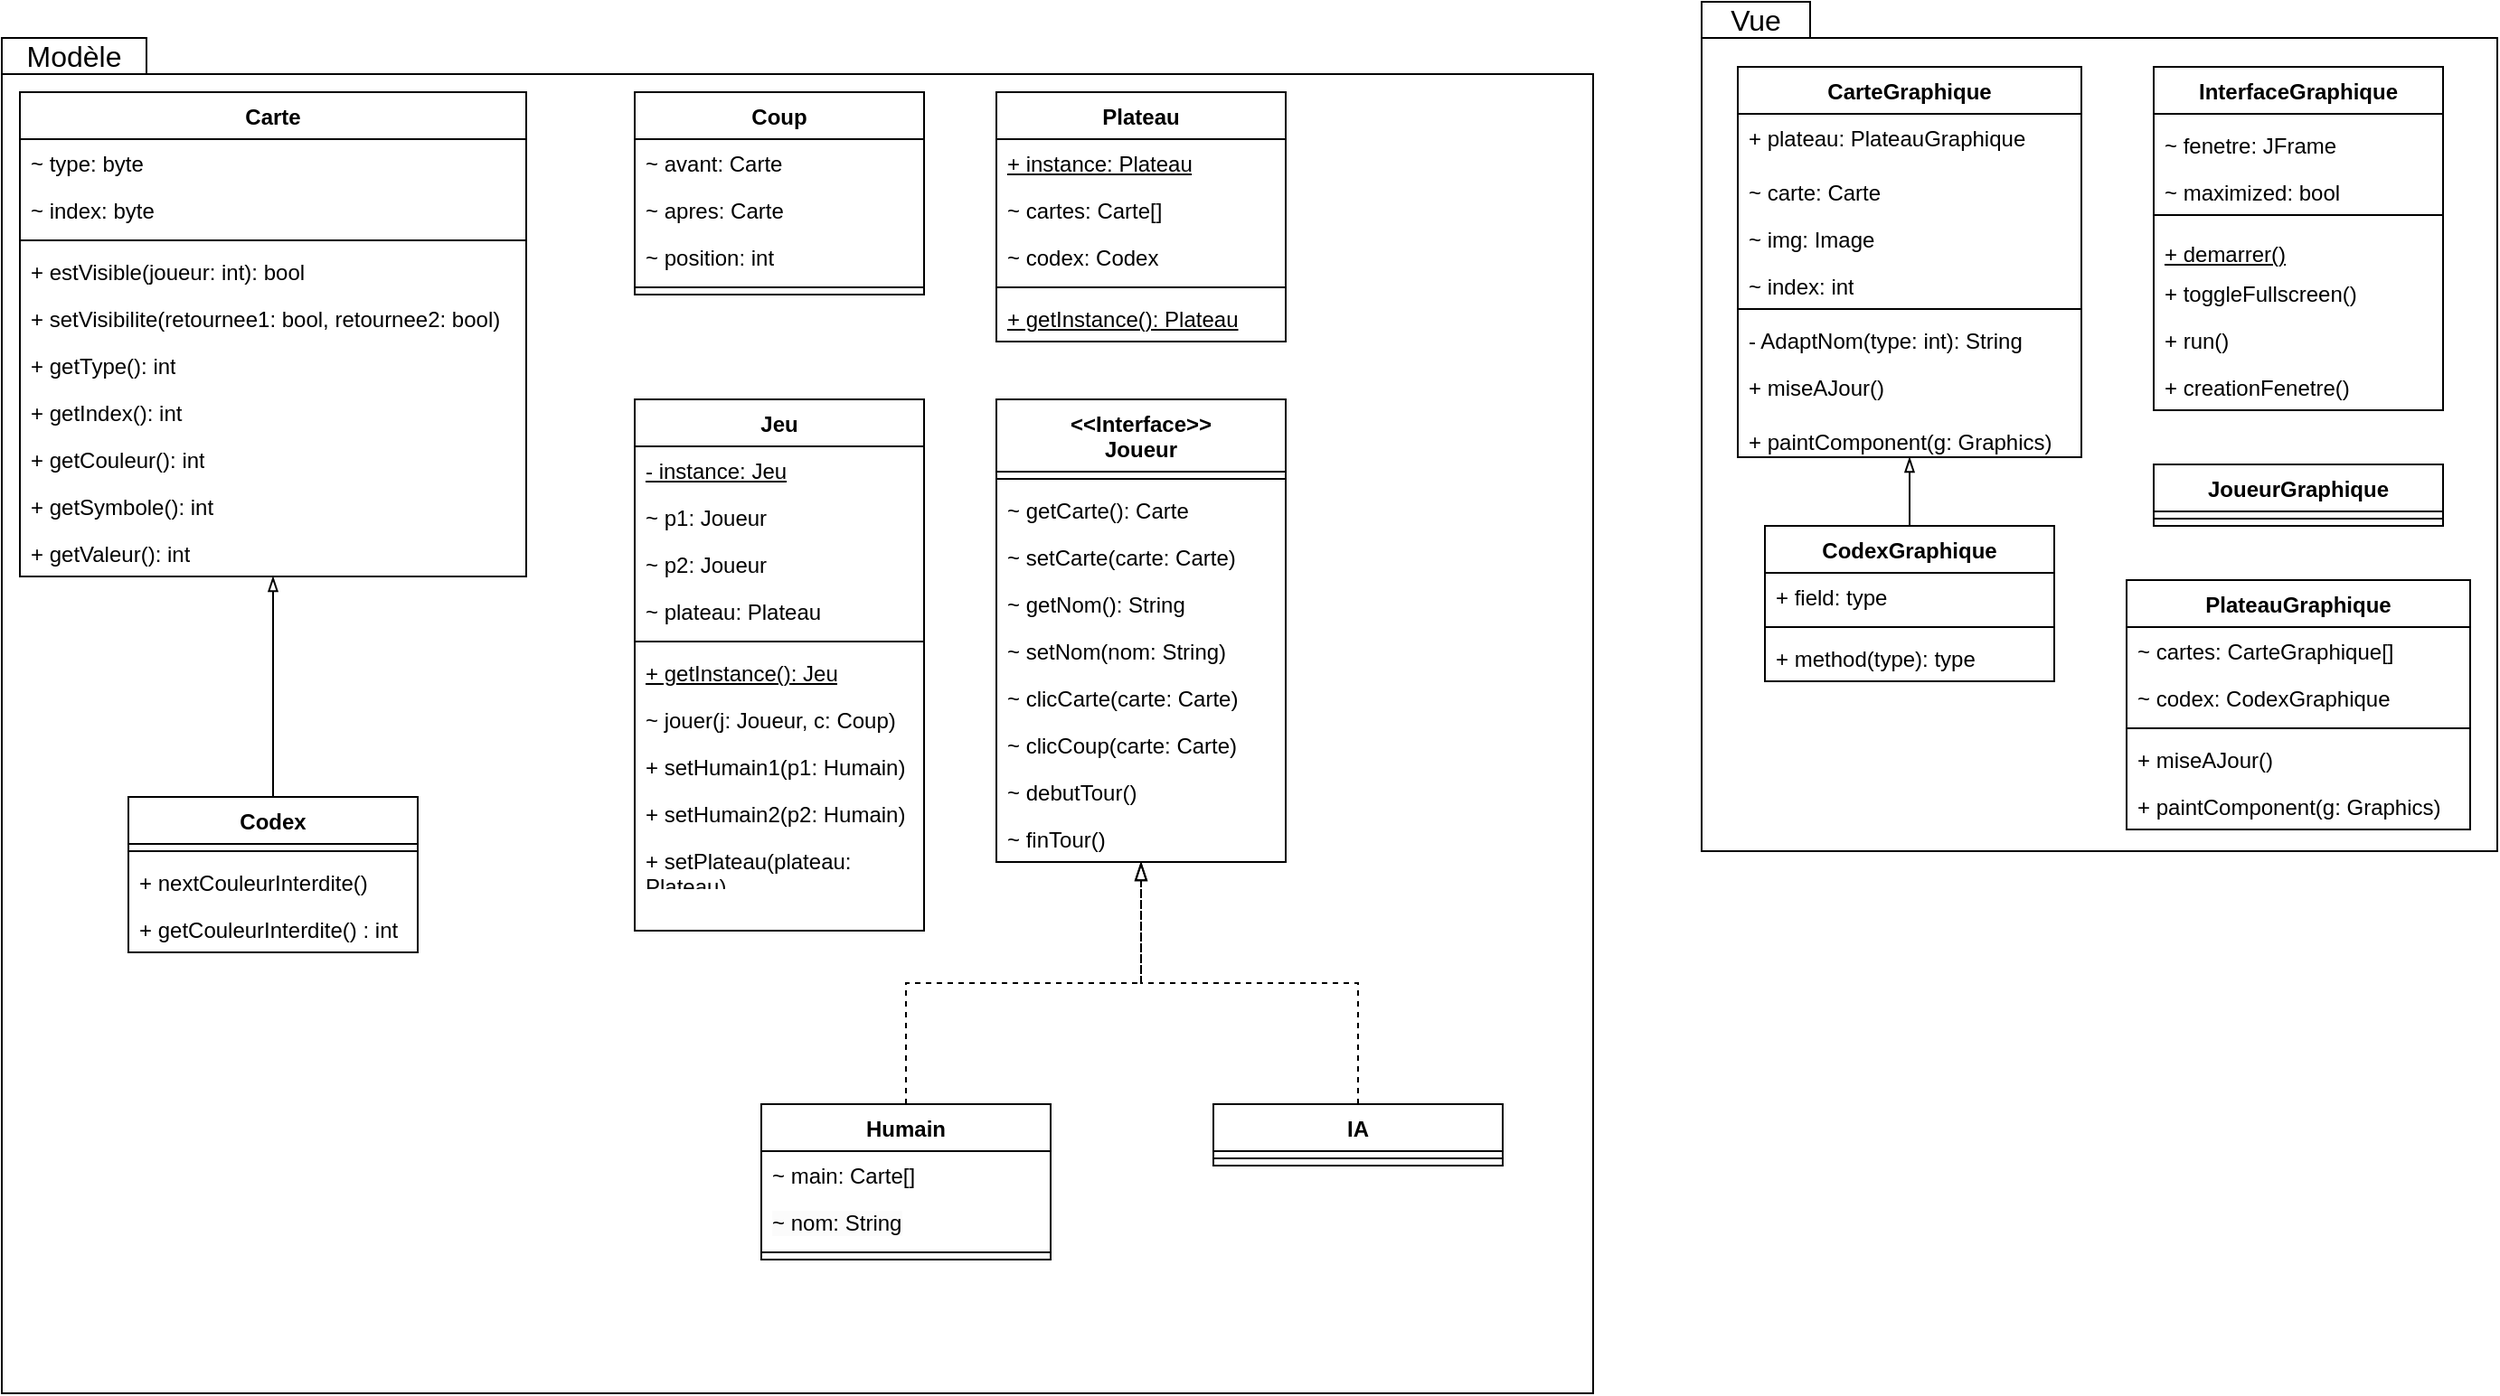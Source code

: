 <mxfile version="21.2.3" type="github">
  <diagram name="Page-1" id="1HbfWdMqZ3wzKddfxGka">
    <mxGraphModel dx="936" dy="529" grid="1" gridSize="10" guides="1" tooltips="1" connect="1" arrows="1" fold="1" page="1" pageScale="1" pageWidth="1654" pageHeight="1169" math="0" shadow="0">
      <root>
        <mxCell id="0" />
        <mxCell id="1" parent="0" />
        <mxCell id="q95tNT6rRVGAAozRAc9i-60" value="" style="shape=folder;fontStyle=1;spacingTop=10;tabWidth=80;tabHeight=20;tabPosition=left;html=1;whiteSpace=wrap;fontSize=16;" parent="1" vertex="1">
          <mxGeometry x="230" y="70" width="880" height="750" as="geometry" />
        </mxCell>
        <mxCell id="q95tNT6rRVGAAozRAc9i-31" value="" style="shape=folder;fontStyle=1;spacingTop=10;tabWidth=60;tabHeight=20;tabPosition=left;html=1;whiteSpace=wrap;align=center;container=0;movable=1;resizable=1;rotatable=1;deletable=1;editable=1;locked=0;connectable=1;" parent="1" vertex="1">
          <mxGeometry x="1170" y="50" width="440" height="470" as="geometry" />
        </mxCell>
        <mxCell id="q95tNT6rRVGAAozRAc9i-32" value="Vue" style="text;html=1;strokeColor=none;fillColor=none;align=center;verticalAlign=middle;whiteSpace=wrap;rounded=0;fontSize=16;movable=1;resizable=1;rotatable=1;deletable=1;editable=1;locked=0;connectable=1;" parent="1" vertex="1">
          <mxGeometry x="1170" y="50" width="60" height="20" as="geometry" />
        </mxCell>
        <mxCell id="q95tNT6rRVGAAozRAc9i-1" value="Carte" style="swimlane;fontStyle=1;align=center;verticalAlign=top;childLayout=stackLayout;horizontal=1;startSize=26;horizontalStack=0;resizeParent=1;resizeParentMax=0;resizeLast=0;collapsible=1;marginBottom=0;whiteSpace=wrap;html=1;" parent="1" vertex="1">
          <mxGeometry x="240" y="100" width="280" height="268" as="geometry" />
        </mxCell>
        <mxCell id="q95tNT6rRVGAAozRAc9i-2" value="~ type: byte" style="text;strokeColor=none;fillColor=none;align=left;verticalAlign=top;spacingLeft=4;spacingRight=4;overflow=hidden;rotatable=0;points=[[0,0.5],[1,0.5]];portConstraint=eastwest;whiteSpace=wrap;html=1;" parent="q95tNT6rRVGAAozRAc9i-1" vertex="1">
          <mxGeometry y="26" width="280" height="26" as="geometry" />
        </mxCell>
        <mxCell id="q95tNT6rRVGAAozRAc9i-74" value="~ index: byte" style="text;strokeColor=none;fillColor=none;align=left;verticalAlign=top;spacingLeft=4;spacingRight=4;overflow=hidden;rotatable=0;points=[[0,0.5],[1,0.5]];portConstraint=eastwest;whiteSpace=wrap;html=1;fontSize=12;" parent="q95tNT6rRVGAAozRAc9i-1" vertex="1">
          <mxGeometry y="52" width="280" height="26" as="geometry" />
        </mxCell>
        <mxCell id="q95tNT6rRVGAAozRAc9i-3" value="" style="line;strokeWidth=1;fillColor=none;align=left;verticalAlign=middle;spacingTop=-1;spacingLeft=3;spacingRight=3;rotatable=0;labelPosition=right;points=[];portConstraint=eastwest;strokeColor=inherit;" parent="q95tNT6rRVGAAozRAc9i-1" vertex="1">
          <mxGeometry y="78" width="280" height="8" as="geometry" />
        </mxCell>
        <mxCell id="q95tNT6rRVGAAozRAc9i-4" value="+ estVisible(joueur: int): bool" style="text;strokeColor=none;fillColor=none;align=left;verticalAlign=top;spacingLeft=4;spacingRight=4;overflow=hidden;rotatable=0;points=[[0,0.5],[1,0.5]];portConstraint=eastwest;whiteSpace=wrap;html=1;" parent="q95tNT6rRVGAAozRAc9i-1" vertex="1">
          <mxGeometry y="86" width="280" height="26" as="geometry" />
        </mxCell>
        <mxCell id="q95tNT6rRVGAAozRAc9i-75" value="+ setVisibilite(retournee1: bool, retournee2: bool)" style="text;strokeColor=none;fillColor=none;align=left;verticalAlign=top;spacingLeft=4;spacingRight=4;overflow=hidden;rotatable=0;points=[[0,0.5],[1,0.5]];portConstraint=eastwest;whiteSpace=wrap;html=1;fontSize=12;" parent="q95tNT6rRVGAAozRAc9i-1" vertex="1">
          <mxGeometry y="112" width="280" height="26" as="geometry" />
        </mxCell>
        <mxCell id="q95tNT6rRVGAAozRAc9i-76" value="+ getType(): int" style="text;strokeColor=none;fillColor=none;align=left;verticalAlign=top;spacingLeft=4;spacingRight=4;overflow=hidden;rotatable=0;points=[[0,0.5],[1,0.5]];portConstraint=eastwest;whiteSpace=wrap;html=1;fontSize=12;" parent="q95tNT6rRVGAAozRAc9i-1" vertex="1">
          <mxGeometry y="138" width="280" height="26" as="geometry" />
        </mxCell>
        <mxCell id="q95tNT6rRVGAAozRAc9i-77" value="+ getIndex(): int" style="text;strokeColor=none;fillColor=none;align=left;verticalAlign=top;spacingLeft=4;spacingRight=4;overflow=hidden;rotatable=0;points=[[0,0.5],[1,0.5]];portConstraint=eastwest;whiteSpace=wrap;html=1;fontSize=12;" parent="q95tNT6rRVGAAozRAc9i-1" vertex="1">
          <mxGeometry y="164" width="280" height="26" as="geometry" />
        </mxCell>
        <mxCell id="q95tNT6rRVGAAozRAc9i-78" value="+ getCouleur(): int" style="text;strokeColor=none;fillColor=none;align=left;verticalAlign=top;spacingLeft=4;spacingRight=4;overflow=hidden;rotatable=0;points=[[0,0.5],[1,0.5]];portConstraint=eastwest;whiteSpace=wrap;html=1;fontSize=12;" parent="q95tNT6rRVGAAozRAc9i-1" vertex="1">
          <mxGeometry y="190" width="280" height="26" as="geometry" />
        </mxCell>
        <mxCell id="q95tNT6rRVGAAozRAc9i-79" value="+ getSymbole(): int" style="text;strokeColor=none;fillColor=none;align=left;verticalAlign=top;spacingLeft=4;spacingRight=4;overflow=hidden;rotatable=0;points=[[0,0.5],[1,0.5]];portConstraint=eastwest;whiteSpace=wrap;html=1;fontSize=12;" parent="q95tNT6rRVGAAozRAc9i-1" vertex="1">
          <mxGeometry y="216" width="280" height="26" as="geometry" />
        </mxCell>
        <mxCell id="q95tNT6rRVGAAozRAc9i-80" value="+ getValeur(): int" style="text;strokeColor=none;fillColor=none;align=left;verticalAlign=top;spacingLeft=4;spacingRight=4;overflow=hidden;rotatable=0;points=[[0,0.5],[1,0.5]];portConstraint=eastwest;whiteSpace=wrap;html=1;fontSize=12;" parent="q95tNT6rRVGAAozRAc9i-1" vertex="1">
          <mxGeometry y="242" width="280" height="26" as="geometry" />
        </mxCell>
        <mxCell id="q95tNT6rRVGAAozRAc9i-9" style="edgeStyle=orthogonalEdgeStyle;rounded=0;orthogonalLoop=1;jettySize=auto;html=1;exitX=0.5;exitY=0;exitDx=0;exitDy=0;endArrow=blockThin;endFill=0;" parent="1" source="q95tNT6rRVGAAozRAc9i-5" target="q95tNT6rRVGAAozRAc9i-1" edge="1">
          <mxGeometry relative="1" as="geometry" />
        </mxCell>
        <mxCell id="q95tNT6rRVGAAozRAc9i-5" value="Codex" style="swimlane;fontStyle=1;align=center;verticalAlign=top;childLayout=stackLayout;horizontal=1;startSize=26;horizontalStack=0;resizeParent=1;resizeParentMax=0;resizeLast=0;collapsible=1;marginBottom=0;whiteSpace=wrap;html=1;" parent="1" vertex="1">
          <mxGeometry x="300" y="490" width="160" height="86" as="geometry" />
        </mxCell>
        <mxCell id="q95tNT6rRVGAAozRAc9i-7" value="" style="line;strokeWidth=1;fillColor=none;align=left;verticalAlign=middle;spacingTop=-1;spacingLeft=3;spacingRight=3;rotatable=0;labelPosition=right;points=[];portConstraint=eastwest;strokeColor=inherit;" parent="q95tNT6rRVGAAozRAc9i-5" vertex="1">
          <mxGeometry y="26" width="160" height="8" as="geometry" />
        </mxCell>
        <mxCell id="q95tNT6rRVGAAozRAc9i-8" value="+ nextCouleurInterdite()" style="text;strokeColor=none;fillColor=none;align=left;verticalAlign=top;spacingLeft=4;spacingRight=4;overflow=hidden;rotatable=0;points=[[0,0.5],[1,0.5]];portConstraint=eastwest;whiteSpace=wrap;html=1;" parent="q95tNT6rRVGAAozRAc9i-5" vertex="1">
          <mxGeometry y="34" width="160" height="26" as="geometry" />
        </mxCell>
        <mxCell id="mfNavTv4w925PREerPRS-1" value="+ getCouleurInterdite() : int" style="text;strokeColor=none;fillColor=none;align=left;verticalAlign=top;spacingLeft=4;spacingRight=4;overflow=hidden;rotatable=0;points=[[0,0.5],[1,0.5]];portConstraint=eastwest;whiteSpace=wrap;html=1;" vertex="1" parent="q95tNT6rRVGAAozRAc9i-5">
          <mxGeometry y="60" width="160" height="26" as="geometry" />
        </mxCell>
        <mxCell id="q95tNT6rRVGAAozRAc9i-19" value="Coup" style="swimlane;fontStyle=1;align=center;verticalAlign=top;childLayout=stackLayout;horizontal=1;startSize=26;horizontalStack=0;resizeParent=1;resizeParentMax=0;resizeLast=0;collapsible=1;marginBottom=0;whiteSpace=wrap;html=1;" parent="1" vertex="1">
          <mxGeometry x="580" y="100" width="160" height="112" as="geometry" />
        </mxCell>
        <mxCell id="q95tNT6rRVGAAozRAc9i-20" value="~ avant: Carte" style="text;strokeColor=none;fillColor=none;align=left;verticalAlign=top;spacingLeft=4;spacingRight=4;overflow=hidden;rotatable=0;points=[[0,0.5],[1,0.5]];portConstraint=eastwest;whiteSpace=wrap;html=1;" parent="q95tNT6rRVGAAozRAc9i-19" vertex="1">
          <mxGeometry y="26" width="160" height="26" as="geometry" />
        </mxCell>
        <mxCell id="q95tNT6rRVGAAozRAc9i-81" value="~ apres: Carte" style="text;strokeColor=none;fillColor=none;align=left;verticalAlign=top;spacingLeft=4;spacingRight=4;overflow=hidden;rotatable=0;points=[[0,0.5],[1,0.5]];portConstraint=eastwest;whiteSpace=wrap;html=1;fontSize=12;" parent="q95tNT6rRVGAAozRAc9i-19" vertex="1">
          <mxGeometry y="52" width="160" height="26" as="geometry" />
        </mxCell>
        <mxCell id="q95tNT6rRVGAAozRAc9i-82" value="~ position: int" style="text;strokeColor=none;fillColor=none;align=left;verticalAlign=top;spacingLeft=4;spacingRight=4;overflow=hidden;rotatable=0;points=[[0,0.5],[1,0.5]];portConstraint=eastwest;whiteSpace=wrap;html=1;fontSize=12;" parent="q95tNT6rRVGAAozRAc9i-19" vertex="1">
          <mxGeometry y="78" width="160" height="26" as="geometry" />
        </mxCell>
        <mxCell id="q95tNT6rRVGAAozRAc9i-21" value="" style="line;strokeWidth=1;fillColor=none;align=left;verticalAlign=middle;spacingTop=-1;spacingLeft=3;spacingRight=3;rotatable=0;labelPosition=right;points=[];portConstraint=eastwest;strokeColor=inherit;" parent="q95tNT6rRVGAAozRAc9i-19" vertex="1">
          <mxGeometry y="104" width="160" height="8" as="geometry" />
        </mxCell>
        <mxCell id="q95tNT6rRVGAAozRAc9i-23" value="Plateau" style="swimlane;fontStyle=1;align=center;verticalAlign=top;childLayout=stackLayout;horizontal=1;startSize=26;horizontalStack=0;resizeParent=1;resizeParentMax=0;resizeLast=0;collapsible=1;marginBottom=0;whiteSpace=wrap;html=1;" parent="1" vertex="1">
          <mxGeometry x="780" y="100" width="160" height="138" as="geometry" />
        </mxCell>
        <mxCell id="q95tNT6rRVGAAozRAc9i-24" value="&lt;u&gt;+ instance: Plateau&lt;/u&gt;" style="text;strokeColor=none;fillColor=none;align=left;verticalAlign=top;spacingLeft=4;spacingRight=4;overflow=hidden;rotatable=0;points=[[0,0.5],[1,0.5]];portConstraint=eastwest;whiteSpace=wrap;html=1;" parent="q95tNT6rRVGAAozRAc9i-23" vertex="1">
          <mxGeometry y="26" width="160" height="26" as="geometry" />
        </mxCell>
        <mxCell id="q95tNT6rRVGAAozRAc9i-88" value="~ cartes: Carte[]" style="text;strokeColor=none;fillColor=none;align=left;verticalAlign=top;spacingLeft=4;spacingRight=4;overflow=hidden;rotatable=0;points=[[0,0.5],[1,0.5]];portConstraint=eastwest;whiteSpace=wrap;html=1;fontSize=12;" parent="q95tNT6rRVGAAozRAc9i-23" vertex="1">
          <mxGeometry y="52" width="160" height="26" as="geometry" />
        </mxCell>
        <mxCell id="q95tNT6rRVGAAozRAc9i-87" value="~ codex: Codex" style="text;strokeColor=none;fillColor=none;align=left;verticalAlign=top;spacingLeft=4;spacingRight=4;overflow=hidden;rotatable=0;points=[[0,0.5],[1,0.5]];portConstraint=eastwest;whiteSpace=wrap;html=1;fontSize=12;" parent="q95tNT6rRVGAAozRAc9i-23" vertex="1">
          <mxGeometry y="78" width="160" height="26" as="geometry" />
        </mxCell>
        <mxCell id="q95tNT6rRVGAAozRAc9i-25" value="" style="line;strokeWidth=1;fillColor=none;align=left;verticalAlign=middle;spacingTop=-1;spacingLeft=3;spacingRight=3;rotatable=0;labelPosition=right;points=[];portConstraint=eastwest;strokeColor=inherit;" parent="q95tNT6rRVGAAozRAc9i-23" vertex="1">
          <mxGeometry y="104" width="160" height="8" as="geometry" />
        </mxCell>
        <mxCell id="q95tNT6rRVGAAozRAc9i-26" value="&lt;u&gt;+ getInstance(): Plateau&lt;/u&gt;" style="text;strokeColor=none;fillColor=none;align=left;verticalAlign=top;spacingLeft=4;spacingRight=4;overflow=hidden;rotatable=0;points=[[0,0.5],[1,0.5]];portConstraint=eastwest;whiteSpace=wrap;html=1;" parent="q95tNT6rRVGAAozRAc9i-23" vertex="1">
          <mxGeometry y="112" width="160" height="26" as="geometry" />
        </mxCell>
        <mxCell id="q95tNT6rRVGAAozRAc9i-27" value="Jeu" style="swimlane;fontStyle=1;align=center;verticalAlign=top;childLayout=stackLayout;horizontal=1;startSize=26;horizontalStack=0;resizeParent=1;resizeParentMax=0;resizeLast=0;collapsible=1;marginBottom=0;whiteSpace=wrap;html=1;" parent="1" vertex="1">
          <mxGeometry x="580" y="270" width="160" height="294" as="geometry" />
        </mxCell>
        <mxCell id="q95tNT6rRVGAAozRAc9i-28" value="&lt;u&gt;- instance: Jeu&lt;/u&gt;" style="text;strokeColor=none;fillColor=none;align=left;verticalAlign=top;spacingLeft=4;spacingRight=4;overflow=hidden;rotatable=0;points=[[0,0.5],[1,0.5]];portConstraint=eastwest;whiteSpace=wrap;html=1;" parent="q95tNT6rRVGAAozRAc9i-27" vertex="1">
          <mxGeometry y="26" width="160" height="26" as="geometry" />
        </mxCell>
        <mxCell id="q95tNT6rRVGAAozRAc9i-83" value="~ p1: Joueur" style="text;strokeColor=none;fillColor=none;align=left;verticalAlign=top;spacingLeft=4;spacingRight=4;overflow=hidden;rotatable=0;points=[[0,0.5],[1,0.5]];portConstraint=eastwest;whiteSpace=wrap;html=1;fontSize=12;" parent="q95tNT6rRVGAAozRAc9i-27" vertex="1">
          <mxGeometry y="52" width="160" height="26" as="geometry" />
        </mxCell>
        <mxCell id="q95tNT6rRVGAAozRAc9i-86" value="~ p2: Joueur" style="text;strokeColor=none;fillColor=none;align=left;verticalAlign=top;spacingLeft=4;spacingRight=4;overflow=hidden;rotatable=0;points=[[0,0.5],[1,0.5]];portConstraint=eastwest;whiteSpace=wrap;html=1;fontSize=12;" parent="q95tNT6rRVGAAozRAc9i-27" vertex="1">
          <mxGeometry y="78" width="160" height="26" as="geometry" />
        </mxCell>
        <mxCell id="q95tNT6rRVGAAozRAc9i-84" value="~ plateau: Plateau" style="text;strokeColor=none;fillColor=none;align=left;verticalAlign=top;spacingLeft=4;spacingRight=4;overflow=hidden;rotatable=0;points=[[0,0.5],[1,0.5]];portConstraint=eastwest;whiteSpace=wrap;html=1;fontSize=12;" parent="q95tNT6rRVGAAozRAc9i-27" vertex="1">
          <mxGeometry y="104" width="160" height="26" as="geometry" />
        </mxCell>
        <mxCell id="q95tNT6rRVGAAozRAc9i-29" value="" style="line;strokeWidth=1;fillColor=none;align=left;verticalAlign=middle;spacingTop=-1;spacingLeft=3;spacingRight=3;rotatable=0;labelPosition=right;points=[];portConstraint=eastwest;strokeColor=inherit;" parent="q95tNT6rRVGAAozRAc9i-27" vertex="1">
          <mxGeometry y="130" width="160" height="8" as="geometry" />
        </mxCell>
        <mxCell id="q95tNT6rRVGAAozRAc9i-30" value="&lt;u&gt;+ getInstance(): Jeu&lt;/u&gt;" style="text;strokeColor=none;fillColor=none;align=left;verticalAlign=top;spacingLeft=4;spacingRight=4;overflow=hidden;rotatable=0;points=[[0,0.5],[1,0.5]];portConstraint=eastwest;whiteSpace=wrap;html=1;" parent="q95tNT6rRVGAAozRAc9i-27" vertex="1">
          <mxGeometry y="138" width="160" height="26" as="geometry" />
        </mxCell>
        <mxCell id="q95tNT6rRVGAAozRAc9i-85" value="~ jouer(j: Joueur, c: Coup)" style="text;strokeColor=none;fillColor=none;align=left;verticalAlign=top;spacingLeft=4;spacingRight=4;overflow=hidden;rotatable=0;points=[[0,0.5],[1,0.5]];portConstraint=eastwest;whiteSpace=wrap;html=1;fontSize=12;" parent="q95tNT6rRVGAAozRAc9i-27" vertex="1">
          <mxGeometry y="164" width="160" height="26" as="geometry" />
        </mxCell>
        <mxCell id="mfNavTv4w925PREerPRS-8" value="+ setHumain1(p1: Humain)" style="text;strokeColor=none;fillColor=none;align=left;verticalAlign=top;spacingLeft=4;spacingRight=4;overflow=hidden;rotatable=0;points=[[0,0.5],[1,0.5]];portConstraint=eastwest;whiteSpace=wrap;html=1;fontSize=12;" vertex="1" parent="q95tNT6rRVGAAozRAc9i-27">
          <mxGeometry y="190" width="160" height="26" as="geometry" />
        </mxCell>
        <mxCell id="mfNavTv4w925PREerPRS-7" value="+ setHumain2(p2: Humain)" style="text;strokeColor=none;fillColor=none;align=left;verticalAlign=top;spacingLeft=4;spacingRight=4;overflow=hidden;rotatable=0;points=[[0,0.5],[1,0.5]];portConstraint=eastwest;whiteSpace=wrap;html=1;fontSize=12;" vertex="1" parent="q95tNT6rRVGAAozRAc9i-27">
          <mxGeometry y="216" width="160" height="26" as="geometry" />
        </mxCell>
        <mxCell id="mfNavTv4w925PREerPRS-6" value="+ setPlateau(plateau: Plateau)" style="text;strokeColor=none;fillColor=none;align=left;verticalAlign=top;spacingLeft=4;spacingRight=4;overflow=hidden;rotatable=0;points=[[0,0.5],[1,0.5]];portConstraint=eastwest;whiteSpace=wrap;html=1;fontSize=12;" vertex="1" parent="q95tNT6rRVGAAozRAc9i-27">
          <mxGeometry y="242" width="160" height="26" as="geometry" />
        </mxCell>
        <mxCell id="mfNavTv4w925PREerPRS-5" style="text;strokeColor=none;fillColor=none;align=left;verticalAlign=top;spacingLeft=4;spacingRight=4;overflow=hidden;rotatable=0;points=[[0,0.5],[1,0.5]];portConstraint=eastwest;whiteSpace=wrap;html=1;fontSize=12;" vertex="1" parent="q95tNT6rRVGAAozRAc9i-27">
          <mxGeometry y="268" width="160" height="26" as="geometry" />
        </mxCell>
        <mxCell id="q95tNT6rRVGAAozRAc9i-10" value="CarteGraphique" style="swimlane;fontStyle=1;align=center;verticalAlign=top;childLayout=stackLayout;horizontal=1;startSize=26;horizontalStack=0;resizeParent=1;resizeParentMax=0;resizeLast=0;collapsible=1;marginBottom=0;whiteSpace=wrap;html=1;" parent="1" vertex="1">
          <mxGeometry x="1190" y="86" width="190" height="216" as="geometry">
            <mxRectangle x="760" y="406" width="130" height="30" as="alternateBounds" />
          </mxGeometry>
        </mxCell>
        <mxCell id="q95tNT6rRVGAAozRAc9i-11" value="+ plateau: PlateauGraphique" style="text;strokeColor=none;fillColor=none;align=left;verticalAlign=top;spacingLeft=4;spacingRight=4;overflow=hidden;rotatable=0;points=[[0,0.5],[1,0.5]];portConstraint=eastwest;whiteSpace=wrap;html=1;" parent="q95tNT6rRVGAAozRAc9i-10" vertex="1">
          <mxGeometry y="26" width="190" height="26" as="geometry" />
        </mxCell>
        <mxCell id="q95tNT6rRVGAAozRAc9i-37" value="&lt;font style=&quot;font-size: 12px;&quot;&gt;~ carte: Carte&lt;/font&gt;" style="text;strokeColor=none;fillColor=none;align=left;verticalAlign=top;spacingLeft=4;spacingRight=4;overflow=hidden;rotatable=0;points=[[0,0.5],[1,0.5]];portConstraint=eastwest;whiteSpace=wrap;html=1;fontSize=16;" parent="q95tNT6rRVGAAozRAc9i-10" vertex="1">
          <mxGeometry y="52" width="190" height="26" as="geometry" />
        </mxCell>
        <mxCell id="q95tNT6rRVGAAozRAc9i-38" value="&lt;font style=&quot;font-size: 12px;&quot;&gt;~ img: Image&lt;/font&gt;" style="text;strokeColor=none;fillColor=none;align=left;verticalAlign=top;spacingLeft=4;spacingRight=4;overflow=hidden;rotatable=0;points=[[0,0.5],[1,0.5]];portConstraint=eastwest;whiteSpace=wrap;html=1;fontSize=16;" parent="q95tNT6rRVGAAozRAc9i-10" vertex="1">
          <mxGeometry y="78" width="190" height="26" as="geometry" />
        </mxCell>
        <mxCell id="q95tNT6rRVGAAozRAc9i-39" value="&lt;font style=&quot;font-size: 12px;&quot;&gt;~ index: int&lt;/font&gt;" style="text;strokeColor=none;fillColor=none;align=left;verticalAlign=top;spacingLeft=4;spacingRight=4;overflow=hidden;rotatable=0;points=[[0,0.5],[1,0.5]];portConstraint=eastwest;whiteSpace=wrap;html=1;fontSize=16;" parent="q95tNT6rRVGAAozRAc9i-10" vertex="1">
          <mxGeometry y="104" width="190" height="26" as="geometry" />
        </mxCell>
        <mxCell id="q95tNT6rRVGAAozRAc9i-12" value="" style="line;strokeWidth=1;fillColor=none;align=left;verticalAlign=middle;spacingTop=-1;spacingLeft=3;spacingRight=3;rotatable=0;labelPosition=right;points=[];portConstraint=eastwest;strokeColor=inherit;" parent="q95tNT6rRVGAAozRAc9i-10" vertex="1">
          <mxGeometry y="130" width="190" height="8" as="geometry" />
        </mxCell>
        <mxCell id="q95tNT6rRVGAAozRAc9i-13" value="- AdaptNom(type: int): String" style="text;strokeColor=none;fillColor=none;align=left;verticalAlign=top;spacingLeft=4;spacingRight=4;overflow=hidden;rotatable=0;points=[[0,0.5],[1,0.5]];portConstraint=eastwest;whiteSpace=wrap;html=1;" parent="q95tNT6rRVGAAozRAc9i-10" vertex="1">
          <mxGeometry y="138" width="190" height="26" as="geometry" />
        </mxCell>
        <mxCell id="q95tNT6rRVGAAozRAc9i-40" value="+ miseAJour()" style="text;strokeColor=none;fillColor=none;align=left;verticalAlign=top;spacingLeft=4;spacingRight=4;overflow=hidden;rotatable=0;points=[[0,0.5],[1,0.5]];portConstraint=eastwest;whiteSpace=wrap;html=1;" parent="q95tNT6rRVGAAozRAc9i-10" vertex="1">
          <mxGeometry y="164" width="190" height="26" as="geometry" />
        </mxCell>
        <mxCell id="q95tNT6rRVGAAozRAc9i-41" value="&lt;font style=&quot;font-size: 12px;&quot;&gt;+ paintComponent(g: Graphics)&lt;/font&gt;" style="text;strokeColor=none;fillColor=none;align=left;verticalAlign=top;spacingLeft=4;spacingRight=4;overflow=hidden;rotatable=0;points=[[0,0.5],[1,0.5]];portConstraint=eastwest;whiteSpace=wrap;html=1;fontSize=16;" parent="q95tNT6rRVGAAozRAc9i-10" vertex="1">
          <mxGeometry y="190" width="190" height="26" as="geometry" />
        </mxCell>
        <mxCell id="q95tNT6rRVGAAozRAc9i-18" style="edgeStyle=orthogonalEdgeStyle;rounded=0;orthogonalLoop=1;jettySize=auto;html=1;exitX=0.5;exitY=0;exitDx=0;exitDy=0;endArrow=blockThin;endFill=0;" parent="1" source="q95tNT6rRVGAAozRAc9i-14" target="q95tNT6rRVGAAozRAc9i-10" edge="1">
          <mxGeometry relative="1" as="geometry" />
        </mxCell>
        <mxCell id="q95tNT6rRVGAAozRAc9i-14" value="CodexGraphique" style="swimlane;fontStyle=1;align=center;verticalAlign=top;childLayout=stackLayout;horizontal=1;startSize=26;horizontalStack=0;resizeParent=1;resizeParentMax=0;resizeLast=0;collapsible=1;marginBottom=0;whiteSpace=wrap;html=1;" parent="1" vertex="1">
          <mxGeometry x="1205" y="340" width="160" height="86" as="geometry" />
        </mxCell>
        <mxCell id="q95tNT6rRVGAAozRAc9i-15" value="+ field: type" style="text;strokeColor=none;fillColor=none;align=left;verticalAlign=top;spacingLeft=4;spacingRight=4;overflow=hidden;rotatable=0;points=[[0,0.5],[1,0.5]];portConstraint=eastwest;whiteSpace=wrap;html=1;" parent="q95tNT6rRVGAAozRAc9i-14" vertex="1">
          <mxGeometry y="26" width="160" height="26" as="geometry" />
        </mxCell>
        <mxCell id="q95tNT6rRVGAAozRAc9i-16" value="" style="line;strokeWidth=1;fillColor=none;align=left;verticalAlign=middle;spacingTop=-1;spacingLeft=3;spacingRight=3;rotatable=0;labelPosition=right;points=[];portConstraint=eastwest;strokeColor=inherit;" parent="q95tNT6rRVGAAozRAc9i-14" vertex="1">
          <mxGeometry y="52" width="160" height="8" as="geometry" />
        </mxCell>
        <mxCell id="q95tNT6rRVGAAozRAc9i-17" value="+ method(type): type" style="text;strokeColor=none;fillColor=none;align=left;verticalAlign=top;spacingLeft=4;spacingRight=4;overflow=hidden;rotatable=0;points=[[0,0.5],[1,0.5]];portConstraint=eastwest;whiteSpace=wrap;html=1;" parent="q95tNT6rRVGAAozRAc9i-14" vertex="1">
          <mxGeometry y="60" width="160" height="26" as="geometry" />
        </mxCell>
        <mxCell id="q95tNT6rRVGAAozRAc9i-42" value="&lt;font style=&quot;font-size: 12px;&quot;&gt;InterfaceGraphique&lt;/font&gt;" style="swimlane;fontStyle=1;align=center;verticalAlign=top;childLayout=stackLayout;horizontal=1;startSize=26;horizontalStack=0;resizeParent=1;resizeParentMax=0;resizeLast=0;collapsible=1;marginBottom=0;whiteSpace=wrap;html=1;fontSize=12;" parent="1" vertex="1">
          <mxGeometry x="1420" y="86" width="160" height="190" as="geometry" />
        </mxCell>
        <mxCell id="q95tNT6rRVGAAozRAc9i-46" value="&lt;font style=&quot;font-size: 12px;&quot;&gt;~ fenetre: JFrame&lt;/font&gt;" style="text;strokeColor=none;fillColor=none;align=left;verticalAlign=top;spacingLeft=4;spacingRight=4;overflow=hidden;rotatable=0;points=[[0,0.5],[1,0.5]];portConstraint=eastwest;whiteSpace=wrap;html=1;fontSize=16;" parent="q95tNT6rRVGAAozRAc9i-42" vertex="1">
          <mxGeometry y="26" width="160" height="26" as="geometry" />
        </mxCell>
        <mxCell id="q95tNT6rRVGAAozRAc9i-43" value="&lt;font style=&quot;font-size: 12px;&quot;&gt;~ maximized: bool&lt;/font&gt;" style="text;strokeColor=none;fillColor=none;align=left;verticalAlign=top;spacingLeft=4;spacingRight=4;overflow=hidden;rotatable=0;points=[[0,0.5],[1,0.5]];portConstraint=eastwest;whiteSpace=wrap;html=1;fontSize=16;" parent="q95tNT6rRVGAAozRAc9i-42" vertex="1">
          <mxGeometry y="52" width="160" height="26" as="geometry" />
        </mxCell>
        <mxCell id="q95tNT6rRVGAAozRAc9i-44" value="" style="line;strokeWidth=1;fillColor=none;align=left;verticalAlign=middle;spacingTop=-1;spacingLeft=3;spacingRight=3;rotatable=0;labelPosition=right;points=[];portConstraint=eastwest;strokeColor=inherit;fontSize=16;" parent="q95tNT6rRVGAAozRAc9i-42" vertex="1">
          <mxGeometry y="78" width="160" height="8" as="geometry" />
        </mxCell>
        <mxCell id="q95tNT6rRVGAAozRAc9i-45" value="&lt;font style=&quot;font-size: 12px;&quot;&gt;&lt;u&gt;+ demarrer()&lt;/u&gt;&lt;/font&gt;" style="text;strokeColor=none;fillColor=none;align=left;verticalAlign=top;spacingLeft=4;spacingRight=4;overflow=hidden;rotatable=0;points=[[0,0.5],[1,0.5]];portConstraint=eastwest;whiteSpace=wrap;html=1;fontSize=16;" parent="q95tNT6rRVGAAozRAc9i-42" vertex="1">
          <mxGeometry y="86" width="160" height="26" as="geometry" />
        </mxCell>
        <mxCell id="q95tNT6rRVGAAozRAc9i-48" value="+ toggleFullscreen()" style="text;strokeColor=none;fillColor=none;align=left;verticalAlign=top;spacingLeft=4;spacingRight=4;overflow=hidden;rotatable=0;points=[[0,0.5],[1,0.5]];portConstraint=eastwest;whiteSpace=wrap;html=1;fontSize=12;" parent="q95tNT6rRVGAAozRAc9i-42" vertex="1">
          <mxGeometry y="112" width="160" height="26" as="geometry" />
        </mxCell>
        <mxCell id="q95tNT6rRVGAAozRAc9i-47" value="+ run()" style="text;strokeColor=none;fillColor=none;align=left;verticalAlign=top;spacingLeft=4;spacingRight=4;overflow=hidden;rotatable=0;points=[[0,0.5],[1,0.5]];portConstraint=eastwest;whiteSpace=wrap;html=1;fontSize=12;" parent="q95tNT6rRVGAAozRAc9i-42" vertex="1">
          <mxGeometry y="138" width="160" height="26" as="geometry" />
        </mxCell>
        <mxCell id="q95tNT6rRVGAAozRAc9i-49" value="+ creationFenetre()" style="text;strokeColor=none;fillColor=none;align=left;verticalAlign=top;spacingLeft=4;spacingRight=4;overflow=hidden;rotatable=0;points=[[0,0.5],[1,0.5]];portConstraint=eastwest;whiteSpace=wrap;html=1;fontSize=12;" parent="q95tNT6rRVGAAozRAc9i-42" vertex="1">
          <mxGeometry y="164" width="160" height="26" as="geometry" />
        </mxCell>
        <mxCell id="q95tNT6rRVGAAozRAc9i-50" value="JoueurGraphique" style="swimlane;fontStyle=1;align=center;verticalAlign=top;childLayout=stackLayout;horizontal=1;startSize=26;horizontalStack=0;resizeParent=1;resizeParentMax=0;resizeLast=0;collapsible=1;marginBottom=0;whiteSpace=wrap;html=1;fontSize=12;" parent="1" vertex="1">
          <mxGeometry x="1420" y="306" width="160" height="34" as="geometry" />
        </mxCell>
        <mxCell id="q95tNT6rRVGAAozRAc9i-52" value="" style="line;strokeWidth=1;fillColor=none;align=left;verticalAlign=middle;spacingTop=-1;spacingLeft=3;spacingRight=3;rotatable=0;labelPosition=right;points=[];portConstraint=eastwest;strokeColor=inherit;fontSize=16;" parent="q95tNT6rRVGAAozRAc9i-50" vertex="1">
          <mxGeometry y="26" width="160" height="8" as="geometry" />
        </mxCell>
        <mxCell id="q95tNT6rRVGAAozRAc9i-54" value="PlateauGraphique" style="swimlane;fontStyle=1;align=center;verticalAlign=top;childLayout=stackLayout;horizontal=1;startSize=26;horizontalStack=0;resizeParent=1;resizeParentMax=0;resizeLast=0;collapsible=1;marginBottom=0;whiteSpace=wrap;html=1;fontSize=12;" parent="1" vertex="1">
          <mxGeometry x="1405" y="370" width="190" height="138" as="geometry" />
        </mxCell>
        <mxCell id="q95tNT6rRVGAAozRAc9i-58" value="~ cartes: CarteGraphique[]" style="text;strokeColor=none;fillColor=none;align=left;verticalAlign=top;spacingLeft=4;spacingRight=4;overflow=hidden;rotatable=0;points=[[0,0.5],[1,0.5]];portConstraint=eastwest;whiteSpace=wrap;html=1;fontSize=12;" parent="q95tNT6rRVGAAozRAc9i-54" vertex="1">
          <mxGeometry y="26" width="190" height="26" as="geometry" />
        </mxCell>
        <mxCell id="q95tNT6rRVGAAozRAc9i-55" value="~ codex: CodexGraphique" style="text;strokeColor=none;fillColor=none;align=left;verticalAlign=top;spacingLeft=4;spacingRight=4;overflow=hidden;rotatable=0;points=[[0,0.5],[1,0.5]];portConstraint=eastwest;whiteSpace=wrap;html=1;fontSize=12;" parent="q95tNT6rRVGAAozRAc9i-54" vertex="1">
          <mxGeometry y="52" width="190" height="26" as="geometry" />
        </mxCell>
        <mxCell id="q95tNT6rRVGAAozRAc9i-56" value="" style="line;strokeWidth=1;fillColor=none;align=left;verticalAlign=middle;spacingTop=-1;spacingLeft=3;spacingRight=3;rotatable=0;labelPosition=right;points=[];portConstraint=eastwest;strokeColor=inherit;fontSize=16;" parent="q95tNT6rRVGAAozRAc9i-54" vertex="1">
          <mxGeometry y="78" width="190" height="8" as="geometry" />
        </mxCell>
        <mxCell id="q95tNT6rRVGAAozRAc9i-57" value="+ miseAJour()" style="text;strokeColor=none;fillColor=none;align=left;verticalAlign=top;spacingLeft=4;spacingRight=4;overflow=hidden;rotatable=0;points=[[0,0.5],[1,0.5]];portConstraint=eastwest;whiteSpace=wrap;html=1;fontSize=12;" parent="q95tNT6rRVGAAozRAc9i-54" vertex="1">
          <mxGeometry y="86" width="190" height="26" as="geometry" />
        </mxCell>
        <mxCell id="q95tNT6rRVGAAozRAc9i-59" value="+ paintComponent(g: Graphics)" style="text;strokeColor=none;fillColor=none;align=left;verticalAlign=top;spacingLeft=4;spacingRight=4;overflow=hidden;rotatable=0;points=[[0,0.5],[1,0.5]];portConstraint=eastwest;whiteSpace=wrap;html=1;fontSize=12;" parent="q95tNT6rRVGAAozRAc9i-54" vertex="1">
          <mxGeometry y="112" width="190" height="26" as="geometry" />
        </mxCell>
        <mxCell id="q95tNT6rRVGAAozRAc9i-61" value="Modèle" style="text;html=1;strokeColor=none;fillColor=none;align=center;verticalAlign=middle;whiteSpace=wrap;rounded=0;fontSize=16;" parent="1" vertex="1">
          <mxGeometry x="230" y="70" width="80" height="20" as="geometry" />
        </mxCell>
        <mxCell id="q95tNT6rRVGAAozRAc9i-101" style="edgeStyle=orthogonalEdgeStyle;orthogonalLoop=1;jettySize=auto;html=1;exitX=0.5;exitY=0;exitDx=0;exitDy=0;fontSize=12;startSize=8;endSize=8;endArrow=blockThin;endFill=0;dashed=1;rounded=0;" parent="1" source="q95tNT6rRVGAAozRAc9i-66" target="q95tNT6rRVGAAozRAc9i-90" edge="1">
          <mxGeometry relative="1" as="geometry" />
        </mxCell>
        <mxCell id="q95tNT6rRVGAAozRAc9i-66" value="Humain" style="swimlane;fontStyle=1;align=center;verticalAlign=top;childLayout=stackLayout;horizontal=1;startSize=26;horizontalStack=0;resizeParent=1;resizeParentMax=0;resizeLast=0;collapsible=1;marginBottom=0;whiteSpace=wrap;html=1;fontSize=12;" parent="1" vertex="1">
          <mxGeometry x="650" y="660" width="160" height="86" as="geometry" />
        </mxCell>
        <mxCell id="q95tNT6rRVGAAozRAc9i-67" value="~ main: Carte[]" style="text;strokeColor=none;fillColor=none;align=left;verticalAlign=top;spacingLeft=4;spacingRight=4;overflow=hidden;rotatable=0;points=[[0,0.5],[1,0.5]];portConstraint=eastwest;whiteSpace=wrap;html=1;fontSize=12;" parent="q95tNT6rRVGAAozRAc9i-66" vertex="1">
          <mxGeometry y="26" width="160" height="26" as="geometry" />
        </mxCell>
        <mxCell id="mfNavTv4w925PREerPRS-3" value="&lt;span style=&quot;color: rgb(0, 0, 0); font-family: Helvetica; font-size: 12px; font-style: normal; font-variant-ligatures: normal; font-variant-caps: normal; font-weight: 400; letter-spacing: normal; orphans: 2; text-align: left; text-indent: 0px; text-transform: none; widows: 2; word-spacing: 0px; -webkit-text-stroke-width: 0px; background-color: rgb(251, 251, 251); text-decoration-thickness: initial; text-decoration-style: initial; text-decoration-color: initial; float: none; display: inline !important;&quot;&gt;~ nom: String&lt;br&gt;&lt;/span&gt;" style="text;strokeColor=none;fillColor=none;align=left;verticalAlign=top;spacingLeft=4;spacingRight=4;overflow=hidden;rotatable=0;points=[[0,0.5],[1,0.5]];portConstraint=eastwest;whiteSpace=wrap;html=1;fontSize=12;" vertex="1" parent="q95tNT6rRVGAAozRAc9i-66">
          <mxGeometry y="52" width="160" height="26" as="geometry" />
        </mxCell>
        <mxCell id="q95tNT6rRVGAAozRAc9i-68" value="" style="line;strokeWidth=1;fillColor=none;align=left;verticalAlign=middle;spacingTop=-1;spacingLeft=3;spacingRight=3;rotatable=0;labelPosition=right;points=[];portConstraint=eastwest;strokeColor=inherit;fontSize=16;" parent="q95tNT6rRVGAAozRAc9i-66" vertex="1">
          <mxGeometry y="78" width="160" height="8" as="geometry" />
        </mxCell>
        <mxCell id="q95tNT6rRVGAAozRAc9i-102" style="edgeStyle=orthogonalEdgeStyle;rounded=0;orthogonalLoop=1;jettySize=auto;html=1;exitX=0.5;exitY=0;exitDx=0;exitDy=0;fontSize=12;startSize=8;endSize=8;dashed=1;endArrow=blockThin;endFill=0;" parent="1" source="q95tNT6rRVGAAozRAc9i-70" target="q95tNT6rRVGAAozRAc9i-90" edge="1">
          <mxGeometry relative="1" as="geometry" />
        </mxCell>
        <mxCell id="q95tNT6rRVGAAozRAc9i-70" value="IA" style="swimlane;fontStyle=1;align=center;verticalAlign=top;childLayout=stackLayout;horizontal=1;startSize=26;horizontalStack=0;resizeParent=1;resizeParentMax=0;resizeLast=0;collapsible=1;marginBottom=0;whiteSpace=wrap;html=1;fontSize=12;" parent="1" vertex="1">
          <mxGeometry x="900" y="660" width="160" height="34" as="geometry" />
        </mxCell>
        <mxCell id="q95tNT6rRVGAAozRAc9i-72" value="" style="line;strokeWidth=1;fillColor=none;align=left;verticalAlign=middle;spacingTop=-1;spacingLeft=3;spacingRight=3;rotatable=0;labelPosition=right;points=[];portConstraint=eastwest;strokeColor=inherit;fontSize=16;" parent="q95tNT6rRVGAAozRAc9i-70" vertex="1">
          <mxGeometry y="26" width="160" height="8" as="geometry" />
        </mxCell>
        <mxCell id="q95tNT6rRVGAAozRAc9i-90" value="&amp;lt;&amp;lt;Interface&amp;gt;&amp;gt;&lt;br style=&quot;font-size: 12px;&quot;&gt;Joueur" style="swimlane;fontStyle=1;align=center;verticalAlign=top;childLayout=stackLayout;horizontal=1;startSize=40;horizontalStack=0;resizeParent=1;resizeParentMax=0;resizeLast=0;collapsible=1;marginBottom=0;whiteSpace=wrap;html=1;fontSize=12;" parent="1" vertex="1">
          <mxGeometry x="780" y="270" width="160" height="256" as="geometry" />
        </mxCell>
        <mxCell id="q95tNT6rRVGAAozRAc9i-92" value="" style="line;strokeWidth=1;fillColor=none;align=left;verticalAlign=middle;spacingTop=-1;spacingLeft=3;spacingRight=3;rotatable=0;labelPosition=right;points=[];portConstraint=eastwest;strokeColor=inherit;fontSize=16;" parent="q95tNT6rRVGAAozRAc9i-90" vertex="1">
          <mxGeometry y="40" width="160" height="8" as="geometry" />
        </mxCell>
        <mxCell id="q95tNT6rRVGAAozRAc9i-93" value="~ getCarte(): Carte" style="text;strokeColor=none;fillColor=none;align=left;verticalAlign=top;spacingLeft=4;spacingRight=4;overflow=hidden;rotatable=0;points=[[0,0.5],[1,0.5]];portConstraint=eastwest;whiteSpace=wrap;html=1;fontSize=12;" parent="q95tNT6rRVGAAozRAc9i-90" vertex="1">
          <mxGeometry y="48" width="160" height="26" as="geometry" />
        </mxCell>
        <mxCell id="q95tNT6rRVGAAozRAc9i-94" value="~ setCarte(carte: Carte)" style="text;strokeColor=none;fillColor=none;align=left;verticalAlign=top;spacingLeft=4;spacingRight=4;overflow=hidden;rotatable=0;points=[[0,0.5],[1,0.5]];portConstraint=eastwest;whiteSpace=wrap;html=1;fontSize=12;" parent="q95tNT6rRVGAAozRAc9i-90" vertex="1">
          <mxGeometry y="74" width="160" height="26" as="geometry" />
        </mxCell>
        <mxCell id="q95tNT6rRVGAAozRAc9i-99" value="~ getNom(): String" style="text;strokeColor=none;fillColor=none;align=left;verticalAlign=top;spacingLeft=4;spacingRight=4;overflow=hidden;rotatable=0;points=[[0,0.5],[1,0.5]];portConstraint=eastwest;whiteSpace=wrap;html=1;fontSize=12;" parent="q95tNT6rRVGAAozRAc9i-90" vertex="1">
          <mxGeometry y="100" width="160" height="26" as="geometry" />
        </mxCell>
        <mxCell id="q95tNT6rRVGAAozRAc9i-100" value="~ setNom(nom: String)" style="text;strokeColor=none;fillColor=none;align=left;verticalAlign=top;spacingLeft=4;spacingRight=4;overflow=hidden;rotatable=0;points=[[0,0.5],[1,0.5]];portConstraint=eastwest;whiteSpace=wrap;html=1;fontSize=12;" parent="q95tNT6rRVGAAozRAc9i-90" vertex="1">
          <mxGeometry y="126" width="160" height="26" as="geometry" />
        </mxCell>
        <mxCell id="q95tNT6rRVGAAozRAc9i-98" value="~ clicCarte(carte: Carte)" style="text;strokeColor=none;fillColor=none;align=left;verticalAlign=top;spacingLeft=4;spacingRight=4;overflow=hidden;rotatable=0;points=[[0,0.5],[1,0.5]];portConstraint=eastwest;whiteSpace=wrap;html=1;fontSize=12;" parent="q95tNT6rRVGAAozRAc9i-90" vertex="1">
          <mxGeometry y="152" width="160" height="26" as="geometry" />
        </mxCell>
        <mxCell id="q95tNT6rRVGAAozRAc9i-97" value="~ clicCoup(carte: Carte)" style="text;strokeColor=none;fillColor=none;align=left;verticalAlign=top;spacingLeft=4;spacingRight=4;overflow=hidden;rotatable=0;points=[[0,0.5],[1,0.5]];portConstraint=eastwest;whiteSpace=wrap;html=1;fontSize=12;" parent="q95tNT6rRVGAAozRAc9i-90" vertex="1">
          <mxGeometry y="178" width="160" height="26" as="geometry" />
        </mxCell>
        <mxCell id="q95tNT6rRVGAAozRAc9i-96" value="~ debutTour()" style="text;strokeColor=none;fillColor=none;align=left;verticalAlign=top;spacingLeft=4;spacingRight=4;overflow=hidden;rotatable=0;points=[[0,0.5],[1,0.5]];portConstraint=eastwest;whiteSpace=wrap;html=1;fontSize=12;" parent="q95tNT6rRVGAAozRAc9i-90" vertex="1">
          <mxGeometry y="204" width="160" height="26" as="geometry" />
        </mxCell>
        <mxCell id="q95tNT6rRVGAAozRAc9i-95" value="~ finTour()" style="text;strokeColor=none;fillColor=none;align=left;verticalAlign=top;spacingLeft=4;spacingRight=4;overflow=hidden;rotatable=0;points=[[0,0.5],[1,0.5]];portConstraint=eastwest;whiteSpace=wrap;html=1;fontSize=12;" parent="q95tNT6rRVGAAozRAc9i-90" vertex="1">
          <mxGeometry y="230" width="160" height="26" as="geometry" />
        </mxCell>
      </root>
    </mxGraphModel>
  </diagram>
</mxfile>
